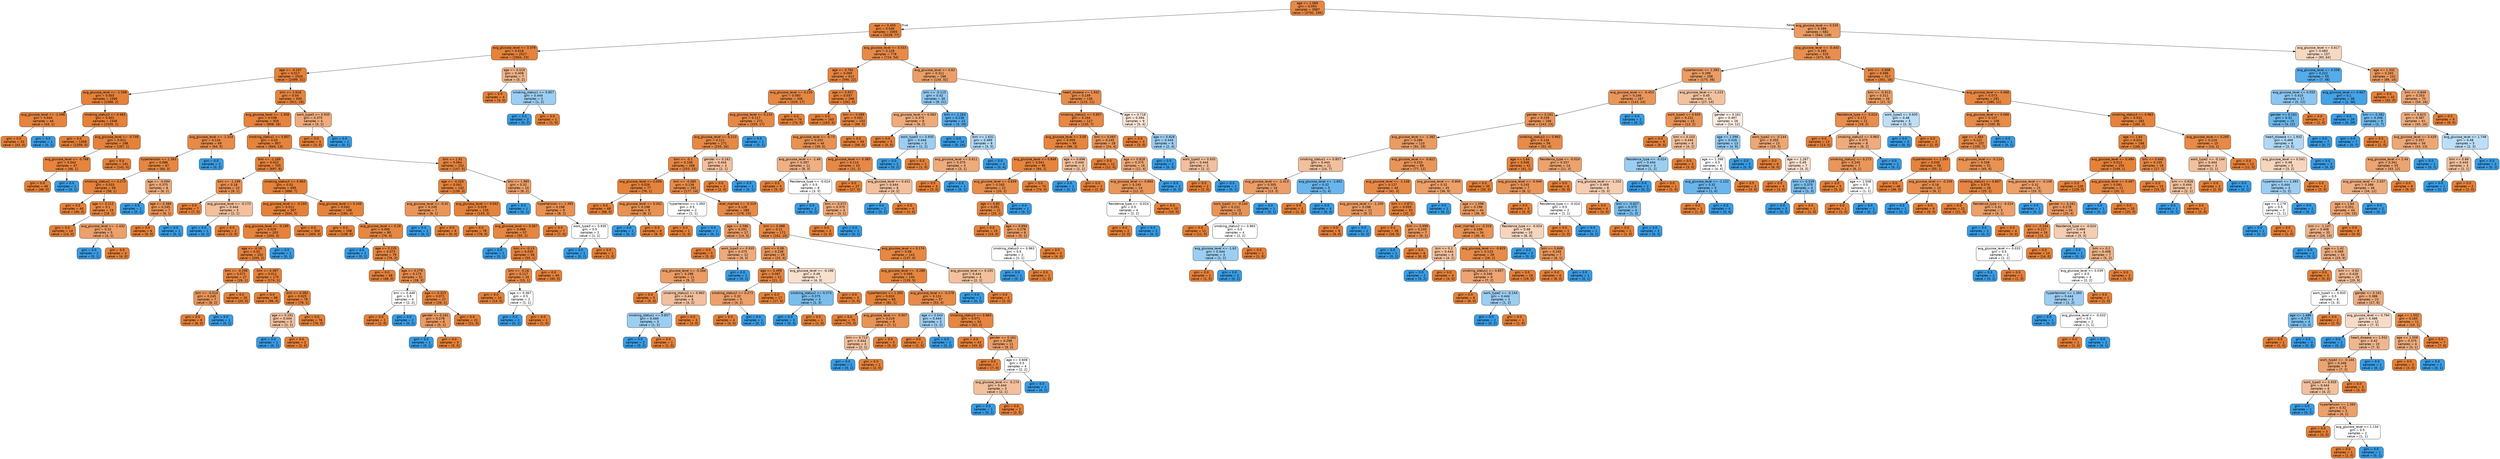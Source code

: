 digraph Tree {
node [shape=box, style="filled, rounded", color="black", fontname="helvetica"] ;
edge [fontname="helvetica"] ;
0 [label="age <= 1.069\ngini = 0.093\nsamples = 3987\nvalue = [3792, 195]", fillcolor="#e68743"] ;
1 [label="age <= 0.455\ngini = 0.046\nsamples = 3305\nvalue = [3228, 77]", fillcolor="#e6843e"] ;
0 -> 1 [labeldistance=2.5, labelangle=45, headlabel="True"] ;
2 [label="avg_glucose_level <= 3.379\ngini = 0.018\nsamples = 2527\nvalue = [2504, 23]", fillcolor="#e5823b"] ;
1 -> 2 ;
3 [label="age <= -0.247\ngini = 0.017\nsamples = 2520\nvalue = [2499, 21]", fillcolor="#e5823b"] ;
2 -> 3 ;
4 [label="avg_glucose_level <= -1.598\ngini = 0.003\nsamples = 1590\nvalue = [1588, 2]", fillcolor="#e58139"] ;
3 -> 4 ;
5 [label="avg_glucose_level <= -1.598\ngini = 0.044\nsamples = 44\nvalue = [43, 1]", fillcolor="#e6843e"] ;
4 -> 5 ;
6 [label="gini = 0.0\nsamples = 43\nvalue = [43, 0]", fillcolor="#e58139"] ;
5 -> 6 ;
7 [label="gini = 0.0\nsamples = 1\nvalue = [0, 1]", fillcolor="#399de5"] ;
5 -> 7 ;
8 [label="smoking_status3 <= 0.963\ngini = 0.001\nsamples = 1546\nvalue = [1545, 1]", fillcolor="#e58139"] ;
4 -> 8 ;
9 [label="gini = 0.0\nsamples = 1358\nvalue = [1358, 0]", fillcolor="#e58139"] ;
8 -> 9 ;
10 [label="avg_glucose_level <= -0.749\ngini = 0.011\nsamples = 188\nvalue = [187, 1]", fillcolor="#e5823a"] ;
8 -> 10 ;
11 [label="avg_glucose_level <= -0.768\ngini = 0.042\nsamples = 47\nvalue = [46, 1]", fillcolor="#e6843d"] ;
10 -> 11 ;
12 [label="gini = 0.0\nsamples = 46\nvalue = [46, 0]", fillcolor="#e58139"] ;
11 -> 12 ;
13 [label="gini = 0.0\nsamples = 1\nvalue = [0, 1]", fillcolor="#399de5"] ;
11 -> 13 ;
14 [label="gini = 0.0\nsamples = 141\nvalue = [141, 0]", fillcolor="#e58139"] ;
10 -> 14 ;
15 [label="bmi <= 2.618\ngini = 0.04\nsamples = 930\nvalue = [911, 19]", fillcolor="#e6843d"] ;
3 -> 15 ;
16 [label="avg_glucose_level <= -1.308\ngini = 0.038\nsamples = 926\nvalue = [908, 18]", fillcolor="#e6833d"] ;
15 -> 16 ;
17 [label="avg_glucose_level <= -1.314\ngini = 0.134\nsamples = 69\nvalue = [64, 5]", fillcolor="#e78b48"] ;
16 -> 17 ;
18 [label="hypertension <= 1.393\ngini = 0.086\nsamples = 67\nvalue = [64, 3]", fillcolor="#e68742"] ;
17 -> 18 ;
19 [label="smoking_status2 <= 0.273\ngini = 0.033\nsamples = 59\nvalue = [58, 1]", fillcolor="#e5833c"] ;
18 -> 19 ;
20 [label="gini = 0.0\nsamples = 40\nvalue = [40, 0]", fillcolor="#e58139"] ;
19 -> 20 ;
21 [label="age <= 0.213\ngini = 0.1\nsamples = 19\nvalue = [18, 1]", fillcolor="#e68844"] ;
19 -> 21 ;
22 [label="gini = 0.0\nsamples = 14\nvalue = [14, 0]", fillcolor="#e58139"] ;
21 -> 22 ;
23 [label="avg_glucose_level <= -1.432\ngini = 0.32\nsamples = 5\nvalue = [4, 1]", fillcolor="#eca06a"] ;
21 -> 23 ;
24 [label="gini = 0.0\nsamples = 1\nvalue = [0, 1]", fillcolor="#399de5"] ;
23 -> 24 ;
25 [label="gini = 0.0\nsamples = 4\nvalue = [4, 0]", fillcolor="#e58139"] ;
23 -> 25 ;
26 [label="age <= -0.094\ngini = 0.375\nsamples = 8\nvalue = [6, 2]", fillcolor="#eeab7b"] ;
18 -> 26 ;
27 [label="gini = 0.0\nsamples = 1\nvalue = [0, 1]", fillcolor="#399de5"] ;
26 -> 27 ;
28 [label="age <= 0.389\ngini = 0.245\nsamples = 7\nvalue = [6, 1]", fillcolor="#e9965a"] ;
26 -> 28 ;
29 [label="gini = 0.0\nsamples = 6\nvalue = [6, 0]", fillcolor="#e58139"] ;
28 -> 29 ;
30 [label="gini = 0.0\nsamples = 1\nvalue = [0, 1]", fillcolor="#399de5"] ;
28 -> 30 ;
31 [label="gini = 0.0\nsamples = 2\nvalue = [0, 2]", fillcolor="#399de5"] ;
17 -> 31 ;
32 [label="smoking_status1 <= 0.857\ngini = 0.03\nsamples = 857\nvalue = [844, 13]", fillcolor="#e5833c"] ;
16 -> 32 ;
33 [label="bmi <= -1.169\ngini = 0.022\nsamples = 705\nvalue = [697, 8]", fillcolor="#e5823b"] ;
32 -> 33 ;
34 [label="bmi <= -1.199\ngini = 0.18\nsamples = 10\nvalue = [9, 1]", fillcolor="#e88f4f"] ;
33 -> 34 ;
35 [label="gini = 0.0\nsamples = 7\nvalue = [7, 0]", fillcolor="#e58139"] ;
34 -> 35 ;
36 [label="avg_glucose_level <= -0.172\ngini = 0.444\nsamples = 3\nvalue = [2, 1]", fillcolor="#f2c09c"] ;
34 -> 36 ;
37 [label="gini = 0.0\nsamples = 1\nvalue = [0, 1]", fillcolor="#399de5"] ;
36 -> 37 ;
38 [label="gini = 0.0\nsamples = 2\nvalue = [2, 0]", fillcolor="#e58139"] ;
36 -> 38 ;
39 [label="smoking_status3 <= 0.963\ngini = 0.02\nsamples = 695\nvalue = [688, 7]", fillcolor="#e5823b"] ;
33 -> 39 ;
40 [label="avg_glucose_level <= -0.193\ngini = 0.012\nsamples = 507\nvalue = [504, 3]", fillcolor="#e5823a"] ;
39 -> 40 ;
41 [label="avg_glucose_level <= -0.195\ngini = 0.029\nsamples = 203\nvalue = [200, 3]", fillcolor="#e5833c"] ;
40 -> 41 ;
42 [label="age <= -0.16\ngini = 0.02\nsamples = 202\nvalue = [200, 2]", fillcolor="#e5823b"] ;
41 -> 42 ;
43 [label="bmi <= -0.296\ngini = 0.071\nsamples = 27\nvalue = [26, 1]", fillcolor="#e68641"] ;
42 -> 43 ;
44 [label="bmi <= -0.514\ngini = 0.245\nsamples = 7\nvalue = [6, 1]", fillcolor="#e9965a"] ;
43 -> 44 ;
45 [label="gini = 0.0\nsamples = 6\nvalue = [6, 0]", fillcolor="#e58139"] ;
44 -> 45 ;
46 [label="gini = 0.0\nsamples = 1\nvalue = [0, 1]", fillcolor="#399de5"] ;
44 -> 46 ;
47 [label="gini = 0.0\nsamples = 20\nvalue = [20, 0]", fillcolor="#e58139"] ;
43 -> 47 ;
48 [label="bmi <= 0.367\ngini = 0.011\nsamples = 175\nvalue = [174, 1]", fillcolor="#e5823a"] ;
42 -> 48 ;
49 [label="gini = 0.0\nsamples = 96\nvalue = [96, 0]", fillcolor="#e58139"] ;
48 -> 49 ;
50 [label="bmi <= 0.382\ngini = 0.025\nsamples = 79\nvalue = [78, 1]", fillcolor="#e5833c"] ;
48 -> 50 ;
51 [label="age <= 0.191\ngini = 0.444\nsamples = 3\nvalue = [2, 1]", fillcolor="#f2c09c"] ;
50 -> 51 ;
52 [label="gini = 0.0\nsamples = 1\nvalue = [0, 1]", fillcolor="#399de5"] ;
51 -> 52 ;
53 [label="gini = 0.0\nsamples = 2\nvalue = [2, 0]", fillcolor="#e58139"] ;
51 -> 53 ;
54 [label="gini = 0.0\nsamples = 76\nvalue = [76, 0]", fillcolor="#e58139"] ;
50 -> 54 ;
55 [label="gini = 0.0\nsamples = 1\nvalue = [0, 1]", fillcolor="#399de5"] ;
41 -> 55 ;
56 [label="gini = 0.0\nsamples = 304\nvalue = [304, 0]", fillcolor="#e58139"] ;
40 -> 56 ;
57 [label="avg_glucose_level <= 0.246\ngini = 0.042\nsamples = 188\nvalue = [184, 4]", fillcolor="#e6843d"] ;
39 -> 57 ;
58 [label="gini = 0.0\nsamples = 108\nvalue = [108, 0]", fillcolor="#e58139"] ;
57 -> 58 ;
59 [label="avg_glucose_level <= 0.26\ngini = 0.095\nsamples = 80\nvalue = [76, 4]", fillcolor="#e68843"] ;
57 -> 59 ;
60 [label="gini = 0.0\nsamples = 1\nvalue = [0, 1]", fillcolor="#399de5"] ;
59 -> 60 ;
61 [label="age <= 0.235\ngini = 0.073\nsamples = 79\nvalue = [76, 3]", fillcolor="#e68641"] ;
59 -> 61 ;
62 [label="gini = 0.0\nsamples = 48\nvalue = [48, 0]", fillcolor="#e58139"] ;
61 -> 62 ;
63 [label="age <= 0.279\ngini = 0.175\nsamples = 31\nvalue = [28, 3]", fillcolor="#e88e4e"] ;
61 -> 63 ;
64 [label="bmi <= 0.449\ngini = 0.5\nsamples = 4\nvalue = [2, 2]", fillcolor="#ffffff"] ;
63 -> 64 ;
65 [label="gini = 0.0\nsamples = 2\nvalue = [2, 0]", fillcolor="#e58139"] ;
64 -> 65 ;
66 [label="gini = 0.0\nsamples = 2\nvalue = [0, 2]", fillcolor="#399de5"] ;
64 -> 66 ;
67 [label="age <= 0.323\ngini = 0.071\nsamples = 27\nvalue = [26, 1]", fillcolor="#e68641"] ;
63 -> 67 ;
68 [label="gender <= 0.161\ngini = 0.278\nsamples = 6\nvalue = [5, 1]", fillcolor="#ea9a61"] ;
67 -> 68 ;
69 [label="gini = 0.0\nsamples = 1\nvalue = [0, 1]", fillcolor="#399de5"] ;
68 -> 69 ;
70 [label="gini = 0.0\nsamples = 5\nvalue = [5, 0]", fillcolor="#e58139"] ;
68 -> 70 ;
71 [label="gini = 0.0\nsamples = 21\nvalue = [21, 0]", fillcolor="#e58139"] ;
67 -> 71 ;
72 [label="bmi <= 1.91\ngini = 0.064\nsamples = 152\nvalue = [147, 5]", fillcolor="#e68540"] ;
32 -> 72 ;
73 [label="age <= -0.203\ngini = 0.041\nsamples = 142\nvalue = [139, 3]", fillcolor="#e6843d"] ;
72 -> 73 ;
74 [label="avg_glucose_level <= -0.41\ngini = 0.245\nsamples = 7\nvalue = [6, 1]", fillcolor="#e9965a"] ;
73 -> 74 ;
75 [label="gini = 0.0\nsamples = 1\nvalue = [0, 1]", fillcolor="#399de5"] ;
74 -> 75 ;
76 [label="gini = 0.0\nsamples = 6\nvalue = [6, 0]", fillcolor="#e58139"] ;
74 -> 76 ;
77 [label="avg_glucose_level <= 0.042\ngini = 0.029\nsamples = 135\nvalue = [133, 2]", fillcolor="#e5833c"] ;
73 -> 77 ;
78 [label="gini = 0.0\nsamples = 78\nvalue = [78, 0]", fillcolor="#e58139"] ;
77 -> 78 ;
79 [label="avg_glucose_level <= 0.067\ngini = 0.068\nsamples = 57\nvalue = [55, 2]", fillcolor="#e68640"] ;
77 -> 79 ;
80 [label="gini = 0.0\nsamples = 1\nvalue = [0, 1]", fillcolor="#399de5"] ;
79 -> 80 ;
81 [label="bmi <= -0.13\ngini = 0.035\nsamples = 56\nvalue = [55, 1]", fillcolor="#e5833d"] ;
79 -> 81 ;
82 [label="bmi <= -0.16\ngini = 0.117\nsamples = 16\nvalue = [15, 1]", fillcolor="#e78946"] ;
81 -> 82 ;
83 [label="gini = 0.0\nsamples = 14\nvalue = [14, 0]", fillcolor="#e58139"] ;
82 -> 83 ;
84 [label="age <= 0.367\ngini = 0.5\nsamples = 2\nvalue = [1, 1]", fillcolor="#ffffff"] ;
82 -> 84 ;
85 [label="gini = 0.0\nsamples = 1\nvalue = [0, 1]", fillcolor="#399de5"] ;
84 -> 85 ;
86 [label="gini = 0.0\nsamples = 1\nvalue = [1, 0]", fillcolor="#e58139"] ;
84 -> 86 ;
87 [label="gini = 0.0\nsamples = 40\nvalue = [40, 0]", fillcolor="#e58139"] ;
81 -> 87 ;
88 [label="bmi <= 1.985\ngini = 0.32\nsamples = 10\nvalue = [8, 2]", fillcolor="#eca06a"] ;
72 -> 88 ;
89 [label="gini = 0.0\nsamples = 1\nvalue = [0, 1]", fillcolor="#399de5"] ;
88 -> 89 ;
90 [label="hypertension <= 1.393\ngini = 0.198\nsamples = 9\nvalue = [8, 1]", fillcolor="#e89152"] ;
88 -> 90 ;
91 [label="gini = 0.0\nsamples = 7\nvalue = [7, 0]", fillcolor="#e58139"] ;
90 -> 91 ;
92 [label="work_type3 <= 0.935\ngini = 0.5\nsamples = 2\nvalue = [1, 1]", fillcolor="#ffffff"] ;
90 -> 92 ;
93 [label="gini = 0.0\nsamples = 1\nvalue = [0, 1]", fillcolor="#399de5"] ;
92 -> 93 ;
94 [label="gini = 0.0\nsamples = 1\nvalue = [1, 0]", fillcolor="#e58139"] ;
92 -> 94 ;
95 [label="work_type3 <= 0.935\ngini = 0.375\nsamples = 4\nvalue = [3, 1]", fillcolor="#eeab7b"] ;
15 -> 95 ;
96 [label="gini = 0.0\nsamples = 3\nvalue = [3, 0]", fillcolor="#e58139"] ;
95 -> 96 ;
97 [label="gini = 0.0\nsamples = 1\nvalue = [0, 1]", fillcolor="#399de5"] ;
95 -> 97 ;
98 [label="age <= 0.016\ngini = 0.408\nsamples = 7\nvalue = [5, 2]", fillcolor="#efb388"] ;
2 -> 98 ;
99 [label="gini = 0.0\nsamples = 4\nvalue = [4, 0]", fillcolor="#e58139"] ;
98 -> 99 ;
100 [label="smoking_status1 <= 0.857\ngini = 0.444\nsamples = 3\nvalue = [1, 2]", fillcolor="#9ccef2"] ;
98 -> 100 ;
101 [label="gini = 0.0\nsamples = 2\nvalue = [0, 2]", fillcolor="#399de5"] ;
100 -> 101 ;
102 [label="gini = 0.0\nsamples = 1\nvalue = [1, 0]", fillcolor="#e58139"] ;
100 -> 102 ;
103 [label="avg_glucose_level <= 0.533\ngini = 0.129\nsamples = 778\nvalue = [724, 54]", fillcolor="#e78a48"] ;
1 -> 103 ;
104 [label="age <= 0.762\ngini = 0.069\nsamples = 612\nvalue = [590, 22]", fillcolor="#e68640"] ;
103 -> 104 ;
105 [label="avg_glucose_level <= 0.235\ngini = 0.093\nsamples = 346\nvalue = [329, 17]", fillcolor="#e68843"] ;
104 -> 105 ;
106 [label="avg_glucose_level <= 0.233\ngini = 0.117\nsamples = 272\nvalue = [255, 17]", fillcolor="#e78946"] ;
105 -> 106 ;
107 [label="avg_glucose_level <= 0.213\ngini = 0.111\nsamples = 271\nvalue = [255, 16]", fillcolor="#e78945"] ;
106 -> 107 ;
108 [label="bmi <= -0.1\ngini = 0.106\nsamples = 268\nvalue = [253, 15]", fillcolor="#e78845"] ;
107 -> 108 ;
109 [label="avg_glucose_level <= 0.006\ngini = 0.026\nsamples = 77\nvalue = [76, 1]", fillcolor="#e5833c"] ;
108 -> 109 ;
110 [label="gini = 0.0\nsamples = 68\nvalue = [68, 0]", fillcolor="#e58139"] ;
109 -> 110 ;
111 [label="avg_glucose_level <= 0.042\ngini = 0.198\nsamples = 9\nvalue = [8, 1]", fillcolor="#e89152"] ;
109 -> 111 ;
112 [label="gini = 0.0\nsamples = 1\nvalue = [0, 1]", fillcolor="#399de5"] ;
111 -> 112 ;
113 [label="gini = 0.0\nsamples = 8\nvalue = [8, 0]", fillcolor="#e58139"] ;
111 -> 113 ;
114 [label="bmi <= -0.085\ngini = 0.136\nsamples = 191\nvalue = [177, 14]", fillcolor="#e78b49"] ;
108 -> 114 ;
115 [label="hypertension <= 1.393\ngini = 0.5\nsamples = 2\nvalue = [1, 1]", fillcolor="#ffffff"] ;
114 -> 115 ;
116 [label="gini = 0.0\nsamples = 1\nvalue = [1, 0]", fillcolor="#e58139"] ;
115 -> 116 ;
117 [label="gini = 0.0\nsamples = 1\nvalue = [0, 1]", fillcolor="#399de5"] ;
115 -> 117 ;
118 [label="ever_married <= -0.319\ngini = 0.128\nsamples = 189\nvalue = [176, 13]", fillcolor="#e78a48"] ;
114 -> 118 ;
119 [label="age <= 0.586\ngini = 0.291\nsamples = 17\nvalue = [14, 3]", fillcolor="#eb9c63"] ;
118 -> 119 ;
120 [label="gini = 0.0\nsamples = 5\nvalue = [5, 0]", fillcolor="#e58139"] ;
119 -> 120 ;
121 [label="work_type3 <= 0.935\ngini = 0.375\nsamples = 12\nvalue = [9, 3]", fillcolor="#eeab7b"] ;
119 -> 121 ;
122 [label="avg_glucose_level <= -0.264\ngini = 0.298\nsamples = 11\nvalue = [9, 2]", fillcolor="#eb9d65"] ;
121 -> 122 ;
123 [label="gini = 0.0\nsamples = 5\nvalue = [5, 0]", fillcolor="#e58139"] ;
122 -> 123 ;
124 [label="smoking_status3 <= 0.963\ngini = 0.444\nsamples = 6\nvalue = [4, 2]", fillcolor="#f2c09c"] ;
122 -> 124 ;
125 [label="smoking_status1 <= 0.857\ngini = 0.444\nsamples = 3\nvalue = [1, 2]", fillcolor="#9ccef2"] ;
124 -> 125 ;
126 [label="gini = 0.0\nsamples = 2\nvalue = [0, 2]", fillcolor="#399de5"] ;
125 -> 126 ;
127 [label="gini = 0.0\nsamples = 1\nvalue = [1, 0]", fillcolor="#e58139"] ;
125 -> 127 ;
128 [label="gini = 0.0\nsamples = 3\nvalue = [3, 0]", fillcolor="#e58139"] ;
124 -> 128 ;
129 [label="gini = 0.0\nsamples = 1\nvalue = [0, 1]", fillcolor="#399de5"] ;
121 -> 129 ;
130 [label="bmi <= 0.088\ngini = 0.11\nsamples = 172\nvalue = [162, 10]", fillcolor="#e78945"] ;
118 -> 130 ;
131 [label="bmi <= 0.08\ngini = 0.238\nsamples = 29\nvalue = [25, 4]", fillcolor="#e99559"] ;
130 -> 131 ;
132 [label="age <= 0.499\ngini = 0.087\nsamples = 22\nvalue = [21, 1]", fillcolor="#e68742"] ;
131 -> 132 ;
133 [label="smoking_status2 <= 0.273\ngini = 0.32\nsamples = 5\nvalue = [4, 1]", fillcolor="#eca06a"] ;
132 -> 133 ;
134 [label="gini = 0.0\nsamples = 4\nvalue = [4, 0]", fillcolor="#e58139"] ;
133 -> 134 ;
135 [label="gini = 0.0\nsamples = 1\nvalue = [0, 1]", fillcolor="#399de5"] ;
133 -> 135 ;
136 [label="gini = 0.0\nsamples = 17\nvalue = [17, 0]", fillcolor="#e58139"] ;
132 -> 136 ;
137 [label="avg_glucose_level <= -0.196\ngini = 0.49\nsamples = 7\nvalue = [4, 3]", fillcolor="#f8e0ce"] ;
131 -> 137 ;
138 [label="smoking_status2 <= 0.273\ngini = 0.375\nsamples = 4\nvalue = [1, 3]", fillcolor="#7bbeee"] ;
137 -> 138 ;
139 [label="gini = 0.0\nsamples = 3\nvalue = [0, 3]", fillcolor="#399de5"] ;
138 -> 139 ;
140 [label="gini = 0.0\nsamples = 1\nvalue = [1, 0]", fillcolor="#e58139"] ;
138 -> 140 ;
141 [label="gini = 0.0\nsamples = 3\nvalue = [3, 0]", fillcolor="#e58139"] ;
137 -> 141 ;
142 [label="avg_glucose_level <= 0.174\ngini = 0.08\nsamples = 143\nvalue = [137, 6]", fillcolor="#e68742"] ;
130 -> 142 ;
143 [label="avg_glucose_level <= -0.289\ngini = 0.069\nsamples = 140\nvalue = [135, 5]", fillcolor="#e68640"] ;
142 -> 143 ;
144 [label="hypertension <= 1.393\ngini = 0.024\nsamples = 83\nvalue = [82, 1]", fillcolor="#e5833b"] ;
143 -> 144 ;
145 [label="gini = 0.0\nsamples = 75\nvalue = [75, 0]", fillcolor="#e58139"] ;
144 -> 145 ;
146 [label="avg_glucose_level <= -0.907\ngini = 0.219\nsamples = 8\nvalue = [7, 1]", fillcolor="#e99355"] ;
144 -> 146 ;
147 [label="bmi <= 0.713\ngini = 0.444\nsamples = 3\nvalue = [2, 1]", fillcolor="#f2c09c"] ;
146 -> 147 ;
148 [label="gini = 0.0\nsamples = 1\nvalue = [0, 1]", fillcolor="#399de5"] ;
147 -> 148 ;
149 [label="gini = 0.0\nsamples = 2\nvalue = [2, 0]", fillcolor="#e58139"] ;
147 -> 149 ;
150 [label="gini = 0.0\nsamples = 5\nvalue = [5, 0]", fillcolor="#e58139"] ;
146 -> 150 ;
151 [label="avg_glucose_level <= -0.278\ngini = 0.131\nsamples = 57\nvalue = [53, 4]", fillcolor="#e78b48"] ;
143 -> 151 ;
152 [label="age <= 0.543\ngini = 0.444\nsamples = 3\nvalue = [1, 2]", fillcolor="#9ccef2"] ;
151 -> 152 ;
153 [label="gini = 0.0\nsamples = 1\nvalue = [1, 0]", fillcolor="#e58139"] ;
152 -> 153 ;
154 [label="gini = 0.0\nsamples = 2\nvalue = [0, 2]", fillcolor="#399de5"] ;
152 -> 154 ;
155 [label="smoking_status3 <= 0.963\ngini = 0.071\nsamples = 54\nvalue = [52, 2]", fillcolor="#e68641"] ;
151 -> 155 ;
156 [label="gini = 0.0\nsamples = 43\nvalue = [43, 0]", fillcolor="#e58139"] ;
155 -> 156 ;
157 [label="gender <= 0.161\ngini = 0.298\nsamples = 11\nvalue = [9, 2]", fillcolor="#eb9d65"] ;
155 -> 157 ;
158 [label="gini = 0.0\nsamples = 7\nvalue = [7, 0]", fillcolor="#e58139"] ;
157 -> 158 ;
159 [label="age <= 0.608\ngini = 0.5\nsamples = 4\nvalue = [2, 2]", fillcolor="#ffffff"] ;
157 -> 159 ;
160 [label="avg_glucose_level <= -0.174\ngini = 0.444\nsamples = 3\nvalue = [2, 1]", fillcolor="#f2c09c"] ;
159 -> 160 ;
161 [label="gini = 0.0\nsamples = 1\nvalue = [0, 1]", fillcolor="#399de5"] ;
160 -> 161 ;
162 [label="gini = 0.0\nsamples = 2\nvalue = [2, 0]", fillcolor="#e58139"] ;
160 -> 162 ;
163 [label="gini = 0.0\nsamples = 1\nvalue = [0, 1]", fillcolor="#399de5"] ;
159 -> 163 ;
164 [label="avg_glucose_level <= 0.191\ngini = 0.444\nsamples = 3\nvalue = [2, 1]", fillcolor="#f2c09c"] ;
142 -> 164 ;
165 [label="gini = 0.0\nsamples = 1\nvalue = [0, 1]", fillcolor="#399de5"] ;
164 -> 165 ;
166 [label="gini = 0.0\nsamples = 2\nvalue = [2, 0]", fillcolor="#e58139"] ;
164 -> 166 ;
167 [label="gender <= 0.161\ngini = 0.444\nsamples = 3\nvalue = [2, 1]", fillcolor="#f2c09c"] ;
107 -> 167 ;
168 [label="gini = 0.0\nsamples = 2\nvalue = [2, 0]", fillcolor="#e58139"] ;
167 -> 168 ;
169 [label="gini = 0.0\nsamples = 1\nvalue = [0, 1]", fillcolor="#399de5"] ;
167 -> 169 ;
170 [label="gini = 0.0\nsamples = 1\nvalue = [0, 1]", fillcolor="#399de5"] ;
106 -> 170 ;
171 [label="gini = 0.0\nsamples = 74\nvalue = [74, 0]", fillcolor="#e58139"] ;
105 -> 171 ;
172 [label="age <= 0.937\ngini = 0.037\nsamples = 266\nvalue = [261, 5]", fillcolor="#e5833d"] ;
104 -> 172 ;
173 [label="gini = 0.0\nsamples = 163\nvalue = [163, 0]", fillcolor="#e58139"] ;
172 -> 173 ;
174 [label="bmi <= 0.088\ngini = 0.092\nsamples = 103\nvalue = [98, 5]", fillcolor="#e68743"] ;
172 -> 174 ;
175 [label="avg_glucose_level <= -0.73\ngini = 0.201\nsamples = 44\nvalue = [39, 5]", fillcolor="#e89152"] ;
174 -> 175 ;
176 [label="avg_glucose_level <= -1.46\ngini = 0.397\nsamples = 11\nvalue = [8, 3]", fillcolor="#efb083"] ;
175 -> 176 ;
177 [label="gini = 0.0\nsamples = 5\nvalue = [5, 0]", fillcolor="#e58139"] ;
176 -> 177 ;
178 [label="Residence_type <= -0.024\ngini = 0.5\nsamples = 6\nvalue = [3, 3]", fillcolor="#ffffff"] ;
176 -> 178 ;
179 [label="gini = 0.0\nsamples = 2\nvalue = [0, 2]", fillcolor="#399de5"] ;
178 -> 179 ;
180 [label="bmi <= 0.072\ngini = 0.375\nsamples = 4\nvalue = [3, 1]", fillcolor="#eeab7b"] ;
178 -> 180 ;
181 [label="gini = 0.0\nsamples = 3\nvalue = [3, 0]", fillcolor="#e58139"] ;
180 -> 181 ;
182 [label="gini = 0.0\nsamples = 1\nvalue = [0, 1]", fillcolor="#399de5"] ;
180 -> 182 ;
183 [label="avg_glucose_level <= 0.385\ngini = 0.114\nsamples = 33\nvalue = [31, 2]", fillcolor="#e78946"] ;
175 -> 183 ;
184 [label="gini = 0.0\nsamples = 27\nvalue = [27, 0]", fillcolor="#e58139"] ;
183 -> 184 ;
185 [label="avg_glucose_level <= 0.421\ngini = 0.444\nsamples = 6\nvalue = [4, 2]", fillcolor="#f2c09c"] ;
183 -> 185 ;
186 [label="gini = 0.0\nsamples = 2\nvalue = [0, 2]", fillcolor="#399de5"] ;
185 -> 186 ;
187 [label="gini = 0.0\nsamples = 4\nvalue = [4, 0]", fillcolor="#e58139"] ;
185 -> 187 ;
188 [label="gini = 0.0\nsamples = 59\nvalue = [59, 0]", fillcolor="#e58139"] ;
174 -> 188 ;
189 [label="avg_glucose_level <= 0.62\ngini = 0.311\nsamples = 166\nvalue = [134, 32]", fillcolor="#eb9f68"] ;
103 -> 189 ;
190 [label="bmi <= -0.115\ngini = 0.42\nsamples = 30\nvalue = [9, 21]", fillcolor="#8ec7f0"] ;
189 -> 190 ;
191 [label="avg_glucose_level <= 0.583\ngini = 0.375\nsamples = 8\nvalue = [6, 2]", fillcolor="#eeab7b"] ;
190 -> 191 ;
192 [label="gini = 0.0\nsamples = 5\nvalue = [5, 0]", fillcolor="#e58139"] ;
191 -> 192 ;
193 [label="work_type3 <= 0.935\ngini = 0.444\nsamples = 3\nvalue = [1, 2]", fillcolor="#9ccef2"] ;
191 -> 193 ;
194 [label="gini = 0.0\nsamples = 2\nvalue = [0, 2]", fillcolor="#399de5"] ;
193 -> 194 ;
195 [label="gini = 0.0\nsamples = 1\nvalue = [1, 0]", fillcolor="#e58139"] ;
193 -> 195 ;
196 [label="bmi <= 1.263\ngini = 0.236\nsamples = 22\nvalue = [3, 19]", fillcolor="#58ace9"] ;
190 -> 196 ;
197 [label="gini = 0.0\nsamples = 14\nvalue = [0, 14]", fillcolor="#399de5"] ;
196 -> 197 ;
198 [label="bmi <= 1.631\ngini = 0.469\nsamples = 8\nvalue = [3, 5]", fillcolor="#b0d8f5"] ;
196 -> 198 ;
199 [label="avg_glucose_level <= 0.611\ngini = 0.375\nsamples = 4\nvalue = [3, 1]", fillcolor="#eeab7b"] ;
198 -> 199 ;
200 [label="gini = 0.0\nsamples = 3\nvalue = [3, 0]", fillcolor="#e58139"] ;
199 -> 200 ;
201 [label="gini = 0.0\nsamples = 1\nvalue = [0, 1]", fillcolor="#399de5"] ;
199 -> 201 ;
202 [label="gini = 0.0\nsamples = 4\nvalue = [0, 4]", fillcolor="#399de5"] ;
198 -> 202 ;
203 [label="heart_disease <= 1.932\ngini = 0.149\nsamples = 136\nvalue = [125, 11]", fillcolor="#e78c4a"] ;
189 -> 203 ;
204 [label="smoking_status1 <= 0.857\ngini = 0.104\nsamples = 127\nvalue = [120, 7]", fillcolor="#e78845"] ;
203 -> 204 ;
205 [label="avg_glucose_level <= 3.05\ngini = 0.059\nsamples = 99\nvalue = [96, 3]", fillcolor="#e6853f"] ;
204 -> 205 ;
206 [label="avg_glucose_level <= 0.849\ngini = 0.041\nsamples = 96\nvalue = [94, 2]", fillcolor="#e6843d"] ;
205 -> 206 ;
207 [label="avg_glucose_level <= 0.839\ngini = 0.165\nsamples = 22\nvalue = [20, 2]", fillcolor="#e88e4d"] ;
206 -> 207 ;
208 [label="age <= 0.85\ngini = 0.091\nsamples = 21\nvalue = [20, 1]", fillcolor="#e68743"] ;
207 -> 208 ;
209 [label="gini = 0.0\nsamples = 15\nvalue = [15, 0]", fillcolor="#e58139"] ;
208 -> 209 ;
210 [label="age <= 0.894\ngini = 0.278\nsamples = 6\nvalue = [5, 1]", fillcolor="#ea9a61"] ;
208 -> 210 ;
211 [label="smoking_status3 <= 0.963\ngini = 0.5\nsamples = 2\nvalue = [1, 1]", fillcolor="#ffffff"] ;
210 -> 211 ;
212 [label="gini = 0.0\nsamples = 1\nvalue = [0, 1]", fillcolor="#399de5"] ;
211 -> 212 ;
213 [label="gini = 0.0\nsamples = 1\nvalue = [1, 0]", fillcolor="#e58139"] ;
211 -> 213 ;
214 [label="gini = 0.0\nsamples = 4\nvalue = [4, 0]", fillcolor="#e58139"] ;
210 -> 214 ;
215 [label="gini = 0.0\nsamples = 1\nvalue = [0, 1]", fillcolor="#399de5"] ;
207 -> 215 ;
216 [label="gini = 0.0\nsamples = 74\nvalue = [74, 0]", fillcolor="#e58139"] ;
206 -> 216 ;
217 [label="age <= 0.696\ngini = 0.444\nsamples = 3\nvalue = [2, 1]", fillcolor="#f2c09c"] ;
205 -> 217 ;
218 [label="gini = 0.0\nsamples = 1\nvalue = [0, 1]", fillcolor="#399de5"] ;
217 -> 218 ;
219 [label="gini = 0.0\nsamples = 2\nvalue = [2, 0]", fillcolor="#e58139"] ;
217 -> 219 ;
220 [label="bmi <= 0.065\ngini = 0.245\nsamples = 28\nvalue = [24, 4]", fillcolor="#e9965a"] ;
204 -> 220 ;
221 [label="gini = 0.0\nsamples = 12\nvalue = [12, 0]", fillcolor="#e58139"] ;
220 -> 221 ;
222 [label="age <= 0.828\ngini = 0.375\nsamples = 16\nvalue = [12, 4]", fillcolor="#eeab7b"] ;
220 -> 222 ;
223 [label="avg_glucose_level <= 0.869\ngini = 0.245\nsamples = 14\nvalue = [12, 2]", fillcolor="#e9965a"] ;
222 -> 223 ;
224 [label="Residence_type <= -0.024\ngini = 0.5\nsamples = 4\nvalue = [2, 2]", fillcolor="#ffffff"] ;
223 -> 224 ;
225 [label="gini = 0.0\nsamples = 2\nvalue = [2, 0]", fillcolor="#e58139"] ;
224 -> 225 ;
226 [label="gini = 0.0\nsamples = 2\nvalue = [0, 2]", fillcolor="#399de5"] ;
224 -> 226 ;
227 [label="gini = 0.0\nsamples = 10\nvalue = [10, 0]", fillcolor="#e58139"] ;
223 -> 227 ;
228 [label="gini = 0.0\nsamples = 2\nvalue = [0, 2]", fillcolor="#399de5"] ;
222 -> 228 ;
229 [label="age <= 0.718\ngini = 0.494\nsamples = 9\nvalue = [5, 4]", fillcolor="#fae6d7"] ;
203 -> 229 ;
230 [label="gini = 0.0\nsamples = 3\nvalue = [3, 0]", fillcolor="#e58139"] ;
229 -> 230 ;
231 [label="age <= 0.828\ngini = 0.444\nsamples = 6\nvalue = [2, 4]", fillcolor="#9ccef2"] ;
229 -> 231 ;
232 [label="gini = 0.0\nsamples = 3\nvalue = [0, 3]", fillcolor="#399de5"] ;
231 -> 232 ;
233 [label="work_type3 <= 0.935\ngini = 0.444\nsamples = 3\nvalue = [2, 1]", fillcolor="#f2c09c"] ;
231 -> 233 ;
234 [label="gini = 0.0\nsamples = 2\nvalue = [2, 0]", fillcolor="#e58139"] ;
233 -> 234 ;
235 [label="gini = 0.0\nsamples = 1\nvalue = [0, 1]", fillcolor="#399de5"] ;
233 -> 235 ;
236 [label="avg_glucose_level <= 0.535\ngini = 0.286\nsamples = 682\nvalue = [564, 118]", fillcolor="#ea9b62"] ;
0 -> 236 [labeldistance=2.5, labelangle=-45, headlabel="False"] ;
237 [label="avg_glucose_level <= -0.443\ngini = 0.185\nsamples = 525\nvalue = [471, 54]", fillcolor="#e88f50"] ;
236 -> 237 ;
238 [label="hypertension <= 1.393\ngini = 0.299\nsamples = 208\nvalue = [170, 38]", fillcolor="#eb9d65"] ;
237 -> 238 ;
239 [label="avg_glucose_level <= -0.453\ngini = 0.246\nsamples = 167\nvalue = [143, 24]", fillcolor="#e9965a"] ;
238 -> 239 ;
240 [label="gender <= 0.161\ngini = 0.239\nsamples = 166\nvalue = [143, 23]", fillcolor="#e99559"] ;
239 -> 240 ;
241 [label="avg_glucose_level <= -1.382\ngini = 0.286\nsamples = 110\nvalue = [91, 19]", fillcolor="#ea9b62"] ;
240 -> 241 ;
242 [label="smoking_status1 <= 0.857\ngini = 0.444\nsamples = 21\nvalue = [14, 7]", fillcolor="#f2c09c"] ;
241 -> 242 ;
243 [label="avg_glucose_level <= -1.413\ngini = 0.305\nsamples = 16\nvalue = [13, 3]", fillcolor="#eb9e67"] ;
242 -> 243 ;
244 [label="work_type2 <= -0.144\ngini = 0.231\nsamples = 15\nvalue = [13, 2]", fillcolor="#e99457"] ;
243 -> 244 ;
245 [label="gini = 0.0\nsamples = 11\nvalue = [11, 0]", fillcolor="#e58139"] ;
244 -> 245 ;
246 [label="smoking_status3 <= 0.963\ngini = 0.5\nsamples = 4\nvalue = [2, 2]", fillcolor="#ffffff"] ;
244 -> 246 ;
247 [label="avg_glucose_level <= -1.62\ngini = 0.444\nsamples = 3\nvalue = [1, 2]", fillcolor="#9ccef2"] ;
246 -> 247 ;
248 [label="gini = 0.0\nsamples = 1\nvalue = [1, 0]", fillcolor="#e58139"] ;
247 -> 248 ;
249 [label="gini = 0.0\nsamples = 2\nvalue = [0, 2]", fillcolor="#399de5"] ;
247 -> 249 ;
250 [label="gini = 0.0\nsamples = 1\nvalue = [1, 0]", fillcolor="#e58139"] ;
246 -> 250 ;
251 [label="gini = 0.0\nsamples = 1\nvalue = [0, 1]", fillcolor="#399de5"] ;
243 -> 251 ;
252 [label="avg_glucose_level <= -1.602\ngini = 0.32\nsamples = 5\nvalue = [1, 4]", fillcolor="#6ab6ec"] ;
242 -> 252 ;
253 [label="gini = 0.0\nsamples = 1\nvalue = [1, 0]", fillcolor="#e58139"] ;
252 -> 253 ;
254 [label="gini = 0.0\nsamples = 4\nvalue = [0, 4]", fillcolor="#399de5"] ;
252 -> 254 ;
255 [label="avg_glucose_level <= -0.822\ngini = 0.233\nsamples = 89\nvalue = [77, 12]", fillcolor="#e99558"] ;
241 -> 255 ;
256 [label="avg_glucose_level <= -1.148\ngini = 0.127\nsamples = 44\nvalue = [41, 3]", fillcolor="#e78a47"] ;
255 -> 256 ;
257 [label="avg_glucose_level <= -1.209\ngini = 0.298\nsamples = 11\nvalue = [9, 2]", fillcolor="#eb9d65"] ;
256 -> 257 ;
258 [label="gini = 0.0\nsamples = 9\nvalue = [9, 0]", fillcolor="#e58139"] ;
257 -> 258 ;
259 [label="gini = 0.0\nsamples = 2\nvalue = [0, 2]", fillcolor="#399de5"] ;
257 -> 259 ;
260 [label="bmi <= 0.871\ngini = 0.059\nsamples = 33\nvalue = [32, 1]", fillcolor="#e6853f"] ;
256 -> 260 ;
261 [label="gini = 0.0\nsamples = 26\nvalue = [26, 0]", fillcolor="#e58139"] ;
260 -> 261 ;
262 [label="bmi <= 0.999\ngini = 0.245\nsamples = 7\nvalue = [6, 1]", fillcolor="#e9965a"] ;
260 -> 262 ;
263 [label="gini = 0.0\nsamples = 1\nvalue = [0, 1]", fillcolor="#399de5"] ;
262 -> 263 ;
264 [label="gini = 0.0\nsamples = 6\nvalue = [6, 0]", fillcolor="#e58139"] ;
262 -> 264 ;
265 [label="avg_glucose_level <= -0.806\ngini = 0.32\nsamples = 45\nvalue = [36, 9]", fillcolor="#eca06a"] ;
255 -> 265 ;
266 [label="gini = 0.0\nsamples = 1\nvalue = [0, 1]", fillcolor="#399de5"] ;
265 -> 266 ;
267 [label="age <= 1.596\ngini = 0.298\nsamples = 44\nvalue = [36, 8]", fillcolor="#eb9d65"] ;
265 -> 267 ;
268 [label="ever_married <= -0.319\ngini = 0.208\nsamples = 34\nvalue = [30, 4]", fillcolor="#e89253"] ;
267 -> 268 ;
269 [label="bmi <= 0.2\ngini = 0.444\nsamples = 6\nvalue = [4, 2]", fillcolor="#f2c09c"] ;
268 -> 269 ;
270 [label="gini = 0.0\nsamples = 2\nvalue = [0, 2]", fillcolor="#399de5"] ;
269 -> 270 ;
271 [label="gini = 0.0\nsamples = 4\nvalue = [4, 0]", fillcolor="#e58139"] ;
269 -> 271 ;
272 [label="avg_glucose_level <= -0.625\ngini = 0.133\nsamples = 28\nvalue = [26, 2]", fillcolor="#e78b48"] ;
268 -> 272 ;
273 [label="smoking_status1 <= 0.857\ngini = 0.346\nsamples = 9\nvalue = [7, 2]", fillcolor="#eca572"] ;
272 -> 273 ;
274 [label="gini = 0.0\nsamples = 6\nvalue = [6, 0]", fillcolor="#e58139"] ;
273 -> 274 ;
275 [label="work_type2 <= -0.144\ngini = 0.444\nsamples = 3\nvalue = [1, 2]", fillcolor="#9ccef2"] ;
273 -> 275 ;
276 [label="gini = 0.0\nsamples = 2\nvalue = [0, 2]", fillcolor="#399de5"] ;
275 -> 276 ;
277 [label="gini = 0.0\nsamples = 1\nvalue = [1, 0]", fillcolor="#e58139"] ;
275 -> 277 ;
278 [label="gini = 0.0\nsamples = 19\nvalue = [19, 0]", fillcolor="#e58139"] ;
272 -> 278 ;
279 [label="Residence_type <= -0.024\ngini = 0.48\nsamples = 10\nvalue = [6, 4]", fillcolor="#f6d5bd"] ;
267 -> 279 ;
280 [label="gini = 0.0\nsamples = 3\nvalue = [0, 3]", fillcolor="#399de5"] ;
279 -> 280 ;
281 [label="bmi <= 0.848\ngini = 0.245\nsamples = 7\nvalue = [6, 1]", fillcolor="#e9965a"] ;
279 -> 281 ;
282 [label="gini = 0.0\nsamples = 6\nvalue = [6, 0]", fillcolor="#e58139"] ;
281 -> 282 ;
283 [label="gini = 0.0\nsamples = 1\nvalue = [0, 1]", fillcolor="#399de5"] ;
281 -> 283 ;
284 [label="smoking_status3 <= 0.963\ngini = 0.133\nsamples = 56\nvalue = [52, 4]", fillcolor="#e78b48"] ;
240 -> 284 ;
285 [label="age <= 1.64\ngini = 0.046\nsamples = 42\nvalue = [41, 1]", fillcolor="#e6843e"] ;
284 -> 285 ;
286 [label="gini = 0.0\nsamples = 35\nvalue = [35, 0]", fillcolor="#e58139"] ;
285 -> 286 ;
287 [label="avg_glucose_level <= -0.946\ngini = 0.245\nsamples = 7\nvalue = [6, 1]", fillcolor="#e9965a"] ;
285 -> 287 ;
288 [label="gini = 0.0\nsamples = 5\nvalue = [5, 0]", fillcolor="#e58139"] ;
287 -> 288 ;
289 [label="Residence_type <= -0.024\ngini = 0.5\nsamples = 2\nvalue = [1, 1]", fillcolor="#ffffff"] ;
287 -> 289 ;
290 [label="gini = 0.0\nsamples = 1\nvalue = [1, 0]", fillcolor="#e58139"] ;
289 -> 290 ;
291 [label="gini = 0.0\nsamples = 1\nvalue = [0, 1]", fillcolor="#399de5"] ;
289 -> 291 ;
292 [label="Residence_type <= -0.024\ngini = 0.337\nsamples = 14\nvalue = [11, 3]", fillcolor="#eca36f"] ;
284 -> 292 ;
293 [label="gini = 0.0\nsamples = 6\nvalue = [6, 0]", fillcolor="#e58139"] ;
292 -> 293 ;
294 [label="avg_glucose_level <= -1.202\ngini = 0.469\nsamples = 8\nvalue = [5, 3]", fillcolor="#f5cdb0"] ;
292 -> 294 ;
295 [label="gini = 0.0\nsamples = 4\nvalue = [4, 0]", fillcolor="#e58139"] ;
294 -> 295 ;
296 [label="bmi <= -0.627\ngini = 0.375\nsamples = 4\nvalue = [1, 3]", fillcolor="#7bbeee"] ;
294 -> 296 ;
297 [label="gini = 0.0\nsamples = 1\nvalue = [1, 0]", fillcolor="#e58139"] ;
296 -> 297 ;
298 [label="gini = 0.0\nsamples = 3\nvalue = [0, 3]", fillcolor="#399de5"] ;
296 -> 298 ;
299 [label="gini = 0.0\nsamples = 1\nvalue = [0, 1]", fillcolor="#399de5"] ;
239 -> 299 ;
300 [label="avg_glucose_level <= -1.223\ngini = 0.45\nsamples = 41\nvalue = [27, 14]", fillcolor="#f2c2a0"] ;
238 -> 300 ;
301 [label="work_type3 <= 0.935\ngini = 0.231\nsamples = 15\nvalue = [13, 2]", fillcolor="#e99457"] ;
300 -> 301 ;
302 [label="gini = 0.0\nsamples = 9\nvalue = [9, 0]", fillcolor="#e58139"] ;
301 -> 302 ;
303 [label="bmi <= 0.103\ngini = 0.444\nsamples = 6\nvalue = [4, 2]", fillcolor="#f2c09c"] ;
301 -> 303 ;
304 [label="Residence_type <= -0.024\ngini = 0.444\nsamples = 3\nvalue = [1, 2]", fillcolor="#9ccef2"] ;
303 -> 304 ;
305 [label="gini = 0.0\nsamples = 2\nvalue = [0, 2]", fillcolor="#399de5"] ;
304 -> 305 ;
306 [label="gini = 0.0\nsamples = 1\nvalue = [1, 0]", fillcolor="#e58139"] ;
304 -> 306 ;
307 [label="gini = 0.0\nsamples = 3\nvalue = [3, 0]", fillcolor="#e58139"] ;
303 -> 307 ;
308 [label="gender <= 0.161\ngini = 0.497\nsamples = 26\nvalue = [14, 12]", fillcolor="#fbede3"] ;
300 -> 308 ;
309 [label="age <= 1.596\ngini = 0.426\nsamples = 13\nvalue = [4, 9]", fillcolor="#91c9f1"] ;
308 -> 309 ;
310 [label="age <= 1.398\ngini = 0.5\nsamples = 8\nvalue = [4, 4]", fillcolor="#ffffff"] ;
309 -> 310 ;
311 [label="avg_glucose_level <= -1.122\ngini = 0.32\nsamples = 5\nvalue = [1, 4]", fillcolor="#6ab6ec"] ;
310 -> 311 ;
312 [label="gini = 0.0\nsamples = 1\nvalue = [1, 0]", fillcolor="#e58139"] ;
311 -> 312 ;
313 [label="gini = 0.0\nsamples = 4\nvalue = [0, 4]", fillcolor="#399de5"] ;
311 -> 313 ;
314 [label="gini = 0.0\nsamples = 3\nvalue = [3, 0]", fillcolor="#e58139"] ;
310 -> 314 ;
315 [label="gini = 0.0\nsamples = 5\nvalue = [0, 5]", fillcolor="#399de5"] ;
309 -> 315 ;
316 [label="work_type2 <= -0.144\ngini = 0.355\nsamples = 13\nvalue = [10, 3]", fillcolor="#eda774"] ;
308 -> 316 ;
317 [label="gini = 0.0\nsamples = 6\nvalue = [6, 0]", fillcolor="#e58139"] ;
316 -> 317 ;
318 [label="age <= 1.267\ngini = 0.49\nsamples = 7\nvalue = [4, 3]", fillcolor="#f8e0ce"] ;
316 -> 318 ;
319 [label="gini = 0.0\nsamples = 3\nvalue = [3, 0]", fillcolor="#e58139"] ;
318 -> 319 ;
320 [label="bmi <= 0.539\ngini = 0.375\nsamples = 4\nvalue = [1, 3]", fillcolor="#7bbeee"] ;
318 -> 320 ;
321 [label="gini = 0.0\nsamples = 3\nvalue = [0, 3]", fillcolor="#399de5"] ;
320 -> 321 ;
322 [label="gini = 0.0\nsamples = 1\nvalue = [1, 0]", fillcolor="#e58139"] ;
320 -> 322 ;
323 [label="bmi <= -0.808\ngini = 0.096\nsamples = 317\nvalue = [301, 16]", fillcolor="#e68844"] ;
237 -> 323 ;
324 [label="bmi <= -0.913\ngini = 0.311\nsamples = 26\nvalue = [21, 5]", fillcolor="#eb9f68"] ;
323 -> 324 ;
325 [label="Residence_type <= -0.024\ngini = 0.172\nsamples = 21\nvalue = [19, 2]", fillcolor="#e88e4e"] ;
324 -> 325 ;
326 [label="gini = 0.0\nsamples = 13\nvalue = [13, 0]", fillcolor="#e58139"] ;
325 -> 326 ;
327 [label="smoking_status3 <= 0.963\ngini = 0.375\nsamples = 8\nvalue = [6, 2]", fillcolor="#eeab7b"] ;
325 -> 327 ;
328 [label="smoking_status2 <= 0.273\ngini = 0.245\nsamples = 7\nvalue = [6, 1]", fillcolor="#e9965a"] ;
327 -> 328 ;
329 [label="gini = 0.0\nsamples = 5\nvalue = [5, 0]", fillcolor="#e58139"] ;
328 -> 329 ;
330 [label="age <= 1.508\ngini = 0.5\nsamples = 2\nvalue = [1, 1]", fillcolor="#ffffff"] ;
328 -> 330 ;
331 [label="gini = 0.0\nsamples = 1\nvalue = [1, 0]", fillcolor="#e58139"] ;
330 -> 331 ;
332 [label="gini = 0.0\nsamples = 1\nvalue = [0, 1]", fillcolor="#399de5"] ;
330 -> 332 ;
333 [label="gini = 0.0\nsamples = 1\nvalue = [0, 1]", fillcolor="#399de5"] ;
327 -> 333 ;
334 [label="work_type3 <= 0.935\ngini = 0.48\nsamples = 5\nvalue = [2, 3]", fillcolor="#bddef6"] ;
324 -> 334 ;
335 [label="gini = 0.0\nsamples = 3\nvalue = [0, 3]", fillcolor="#399de5"] ;
334 -> 335 ;
336 [label="gini = 0.0\nsamples = 2\nvalue = [2, 0]", fillcolor="#e58139"] ;
334 -> 336 ;
337 [label="avg_glucose_level <= 0.068\ngini = 0.073\nsamples = 291\nvalue = [280, 11]", fillcolor="#e68641"] ;
323 -> 337 ;
338 [label="avg_glucose_level <= 0.066\ngini = 0.137\nsamples = 108\nvalue = [100, 8]", fillcolor="#e78b49"] ;
337 -> 338 ;
339 [label="age <= 1.464\ngini = 0.122\nsamples = 107\nvalue = [100, 7]", fillcolor="#e78a47"] ;
338 -> 339 ;
340 [label="hypertension <= 1.393\ngini = 0.035\nsamples = 56\nvalue = [55, 1]", fillcolor="#e5833d"] ;
339 -> 340 ;
341 [label="gini = 0.0\nsamples = 46\nvalue = [46, 0]", fillcolor="#e58139"] ;
340 -> 341 ;
342 [label="avg_glucose_level <= -0.209\ngini = 0.18\nsamples = 10\nvalue = [9, 1]", fillcolor="#e88f4f"] ;
340 -> 342 ;
343 [label="gini = 0.0\nsamples = 1\nvalue = [0, 1]", fillcolor="#399de5"] ;
342 -> 343 ;
344 [label="gini = 0.0\nsamples = 9\nvalue = [9, 0]", fillcolor="#e58139"] ;
342 -> 344 ;
345 [label="avg_glucose_level <= -0.114\ngini = 0.208\nsamples = 51\nvalue = [45, 6]", fillcolor="#e89253"] ;
339 -> 345 ;
346 [label="smoking_status1 <= 0.857\ngini = 0.074\nsamples = 26\nvalue = [25, 1]", fillcolor="#e68641"] ;
345 -> 346 ;
347 [label="gini = 0.0\nsamples = 21\nvalue = [21, 0]", fillcolor="#e58139"] ;
346 -> 347 ;
348 [label="Residence_type <= -0.024\ngini = 0.32\nsamples = 5\nvalue = [4, 1]", fillcolor="#eca06a"] ;
346 -> 348 ;
349 [label="gini = 0.0\nsamples = 1\nvalue = [0, 1]", fillcolor="#399de5"] ;
348 -> 349 ;
350 [label="gini = 0.0\nsamples = 4\nvalue = [4, 0]", fillcolor="#e58139"] ;
348 -> 350 ;
351 [label="avg_glucose_level <= -0.108\ngini = 0.32\nsamples = 25\nvalue = [20, 5]", fillcolor="#eca06a"] ;
345 -> 351 ;
352 [label="gini = 0.0\nsamples = 1\nvalue = [0, 1]", fillcolor="#399de5"] ;
351 -> 352 ;
353 [label="gender <= 0.161\ngini = 0.278\nsamples = 24\nvalue = [20, 4]", fillcolor="#ea9a61"] ;
351 -> 353 ;
354 [label="bmi <= -0.544\ngini = 0.117\nsamples = 16\nvalue = [15, 1]", fillcolor="#e78946"] ;
353 -> 354 ;
355 [label="avg_glucose_level <= 0.033\ngini = 0.5\nsamples = 2\nvalue = [1, 1]", fillcolor="#ffffff"] ;
354 -> 355 ;
356 [label="gini = 0.0\nsamples = 1\nvalue = [0, 1]", fillcolor="#399de5"] ;
355 -> 356 ;
357 [label="gini = 0.0\nsamples = 1\nvalue = [1, 0]", fillcolor="#e58139"] ;
355 -> 357 ;
358 [label="gini = 0.0\nsamples = 14\nvalue = [14, 0]", fillcolor="#e58139"] ;
354 -> 358 ;
359 [label="Residence_type <= -0.024\ngini = 0.469\nsamples = 8\nvalue = [5, 3]", fillcolor="#f5cdb0"] ;
353 -> 359 ;
360 [label="gini = 0.0\nsamples = 1\nvalue = [0, 1]", fillcolor="#399de5"] ;
359 -> 360 ;
361 [label="bmi <= 0.2\ngini = 0.408\nsamples = 7\nvalue = [5, 2]", fillcolor="#efb388"] ;
359 -> 361 ;
362 [label="avg_glucose_level <= 0.039\ngini = 0.5\nsamples = 4\nvalue = [2, 2]", fillcolor="#ffffff"] ;
361 -> 362 ;
363 [label="hypertension <= 1.393\ngini = 0.444\nsamples = 3\nvalue = [1, 2]", fillcolor="#9ccef2"] ;
362 -> 363 ;
364 [label="gini = 0.0\nsamples = 1\nvalue = [0, 1]", fillcolor="#399de5"] ;
363 -> 364 ;
365 [label="avg_glucose_level <= -0.033\ngini = 0.5\nsamples = 2\nvalue = [1, 1]", fillcolor="#ffffff"] ;
363 -> 365 ;
366 [label="gini = 0.0\nsamples = 1\nvalue = [1, 0]", fillcolor="#e58139"] ;
365 -> 366 ;
367 [label="gini = 0.0\nsamples = 1\nvalue = [0, 1]", fillcolor="#399de5"] ;
365 -> 367 ;
368 [label="gini = 0.0\nsamples = 1\nvalue = [1, 0]", fillcolor="#e58139"] ;
362 -> 368 ;
369 [label="gini = 0.0\nsamples = 3\nvalue = [3, 0]", fillcolor="#e58139"] ;
361 -> 369 ;
370 [label="gini = 0.0\nsamples = 1\nvalue = [0, 1]", fillcolor="#399de5"] ;
338 -> 370 ;
371 [label="smoking_status3 <= 0.963\ngini = 0.032\nsamples = 183\nvalue = [180, 3]", fillcolor="#e5833c"] ;
337 -> 371 ;
372 [label="age <= 1.64\ngini = 0.024\nsamples = 168\nvalue = [166, 2]", fillcolor="#e5833b"] ;
371 -> 372 ;
373 [label="avg_glucose_level <= 0.484\ngini = 0.013\nsamples = 150\nvalue = [149, 1]", fillcolor="#e5823a"] ;
372 -> 373 ;
374 [label="gini = 0.0\nsamples = 129\nvalue = [129, 0]", fillcolor="#e58139"] ;
373 -> 374 ;
375 [label="avg_glucose_level <= 0.487\ngini = 0.091\nsamples = 21\nvalue = [20, 1]", fillcolor="#e68743"] ;
373 -> 375 ;
376 [label="gini = 0.0\nsamples = 1\nvalue = [0, 1]", fillcolor="#399de5"] ;
375 -> 376 ;
377 [label="gini = 0.0\nsamples = 20\nvalue = [20, 0]", fillcolor="#e58139"] ;
375 -> 377 ;
378 [label="bmi <= 0.645\ngini = 0.105\nsamples = 18\nvalue = [17, 1]", fillcolor="#e78845"] ;
372 -> 378 ;
379 [label="gini = 0.0\nsamples = 15\nvalue = [15, 0]", fillcolor="#e58139"] ;
378 -> 379 ;
380 [label="bmi <= 0.826\ngini = 0.444\nsamples = 3\nvalue = [2, 1]", fillcolor="#f2c09c"] ;
378 -> 380 ;
381 [label="gini = 0.0\nsamples = 1\nvalue = [0, 1]", fillcolor="#399de5"] ;
380 -> 381 ;
382 [label="gini = 0.0\nsamples = 2\nvalue = [2, 0]", fillcolor="#e58139"] ;
380 -> 382 ;
383 [label="avg_glucose_level <= 0.265\ngini = 0.124\nsamples = 15\nvalue = [14, 1]", fillcolor="#e78a47"] ;
371 -> 383 ;
384 [label="work_type2 <= -0.144\ngini = 0.444\nsamples = 3\nvalue = [2, 1]", fillcolor="#f2c09c"] ;
383 -> 384 ;
385 [label="gini = 0.0\nsamples = 2\nvalue = [2, 0]", fillcolor="#e58139"] ;
384 -> 385 ;
386 [label="gini = 0.0\nsamples = 1\nvalue = [0, 1]", fillcolor="#399de5"] ;
384 -> 386 ;
387 [label="gini = 0.0\nsamples = 12\nvalue = [12, 0]", fillcolor="#e58139"] ;
383 -> 387 ;
388 [label="avg_glucose_level <= 0.617\ngini = 0.483\nsamples = 157\nvalue = [93, 64]", fillcolor="#f7d8c1"] ;
236 -> 388 ;
389 [label="avg_glucose_level <= 0.558\ngini = 0.222\nsamples = 55\nvalue = [7, 48]", fillcolor="#56abe9"] ;
388 -> 389 ;
390 [label="avg_glucose_level <= 0.555\ngini = 0.415\nsamples = 17\nvalue = [5, 12]", fillcolor="#8bc6f0"] ;
389 -> 390 ;
391 [label="gender <= 0.161\ngini = 0.32\nsamples = 15\nvalue = [3, 12]", fillcolor="#6ab6ec"] ;
390 -> 391 ;
392 [label="heart_disease <= 1.932\ngini = 0.469\nsamples = 8\nvalue = [3, 5]", fillcolor="#b0d8f5"] ;
391 -> 392 ;
393 [label="avg_glucose_level <= 0.541\ngini = 0.48\nsamples = 5\nvalue = [3, 2]", fillcolor="#f6d5bd"] ;
392 -> 393 ;
394 [label="hypertension <= 1.393\ngini = 0.444\nsamples = 3\nvalue = [1, 2]", fillcolor="#9ccef2"] ;
393 -> 394 ;
395 [label="age <= 1.179\ngini = 0.5\nsamples = 2\nvalue = [1, 1]", fillcolor="#ffffff"] ;
394 -> 395 ;
396 [label="gini = 0.0\nsamples = 1\nvalue = [0, 1]", fillcolor="#399de5"] ;
395 -> 396 ;
397 [label="gini = 0.0\nsamples = 1\nvalue = [1, 0]", fillcolor="#e58139"] ;
395 -> 397 ;
398 [label="gini = 0.0\nsamples = 1\nvalue = [0, 1]", fillcolor="#399de5"] ;
394 -> 398 ;
399 [label="gini = 0.0\nsamples = 2\nvalue = [2, 0]", fillcolor="#e58139"] ;
393 -> 399 ;
400 [label="gini = 0.0\nsamples = 3\nvalue = [0, 3]", fillcolor="#399de5"] ;
392 -> 400 ;
401 [label="gini = 0.0\nsamples = 7\nvalue = [0, 7]", fillcolor="#399de5"] ;
391 -> 401 ;
402 [label="gini = 0.0\nsamples = 2\nvalue = [2, 0]", fillcolor="#e58139"] ;
390 -> 402 ;
403 [label="avg_glucose_level <= 0.607\ngini = 0.1\nsamples = 38\nvalue = [2, 36]", fillcolor="#44a2e6"] ;
389 -> 403 ;
404 [label="gini = 0.0\nsamples = 29\nvalue = [0, 29]", fillcolor="#399de5"] ;
403 -> 404 ;
405 [label="bmi <= 0.382\ngini = 0.346\nsamples = 9\nvalue = [2, 7]", fillcolor="#72b9ec"] ;
403 -> 405 ;
406 [label="gini = 0.0\nsamples = 7\nvalue = [0, 7]", fillcolor="#399de5"] ;
405 -> 406 ;
407 [label="gini = 0.0\nsamples = 2\nvalue = [2, 0]", fillcolor="#e58139"] ;
405 -> 407 ;
408 [label="age <= 1.332\ngini = 0.265\nsamples = 102\nvalue = [86, 16]", fillcolor="#ea985e"] ;
388 -> 408 ;
409 [label="gini = 0.0\nsamples = 32\nvalue = [32, 0]", fillcolor="#e58139"] ;
408 -> 409 ;
410 [label="bmi <= 0.848\ngini = 0.353\nsamples = 70\nvalue = [54, 16]", fillcolor="#eda674"] ;
408 -> 410 ;
411 [label="bmi <= 0.623\ngini = 0.387\nsamples = 61\nvalue = [45, 16]", fillcolor="#eeae7f"] ;
410 -> 411 ;
412 [label="avg_glucose_level <= 3.429\ngini = 0.357\nsamples = 56\nvalue = [43, 13]", fillcolor="#eda775"] ;
411 -> 412 ;
413 [label="avg_glucose_level <= 2.44\ngini = 0.341\nsamples = 55\nvalue = [43, 12]", fillcolor="#eca470"] ;
412 -> 413 ;
414 [label="avg_glucose_level <= 2.037\ngini = 0.386\nsamples = 46\nvalue = [34, 12]", fillcolor="#eead7f"] ;
413 -> 414 ;
415 [label="age <= 1.64\ngini = 0.351\nsamples = 44\nvalue = [34, 10]", fillcolor="#eda673"] ;
414 -> 415 ;
416 [label="bmi <= -1.147\ngini = 0.408\nsamples = 35\nvalue = [25, 10]", fillcolor="#efb388"] ;
415 -> 416 ;
417 [label="gini = 0.0\nsamples = 1\nvalue = [0, 1]", fillcolor="#399de5"] ;
416 -> 417 ;
418 [label="age <= 1.42\ngini = 0.389\nsamples = 34\nvalue = [25, 9]", fillcolor="#eeae80"] ;
416 -> 418 ;
419 [label="gini = 0.0\nsamples = 5\nvalue = [5, 0]", fillcolor="#e58139"] ;
418 -> 419 ;
420 [label="bmi <= -0.62\ngini = 0.428\nsamples = 29\nvalue = [20, 9]", fillcolor="#f1ba92"] ;
418 -> 420 ;
421 [label="work_type3 <= 0.935\ngini = 0.5\nsamples = 6\nvalue = [3, 3]", fillcolor="#ffffff"] ;
420 -> 421 ;
422 [label="age <= 1.486\ngini = 0.375\nsamples = 4\nvalue = [1, 3]", fillcolor="#7bbeee"] ;
421 -> 422 ;
423 [label="gini = 0.0\nsamples = 1\nvalue = [1, 0]", fillcolor="#e58139"] ;
422 -> 423 ;
424 [label="gini = 0.0\nsamples = 3\nvalue = [0, 3]", fillcolor="#399de5"] ;
422 -> 424 ;
425 [label="gini = 0.0\nsamples = 2\nvalue = [2, 0]", fillcolor="#e58139"] ;
421 -> 425 ;
426 [label="gender <= 0.161\ngini = 0.386\nsamples = 23\nvalue = [17, 6]", fillcolor="#eead7f"] ;
420 -> 426 ;
427 [label="avg_glucose_level <= 0.794\ngini = 0.486\nsamples = 12\nvalue = [7, 5]", fillcolor="#f8dbc6"] ;
426 -> 427 ;
428 [label="gini = 0.0\nsamples = 2\nvalue = [0, 2]", fillcolor="#399de5"] ;
427 -> 428 ;
429 [label="heart_disease <= 1.932\ngini = 0.42\nsamples = 10\nvalue = [7, 3]", fillcolor="#f0b78e"] ;
427 -> 429 ;
430 [label="work_type2 <= -0.144\ngini = 0.346\nsamples = 9\nvalue = [7, 2]", fillcolor="#eca572"] ;
429 -> 430 ;
431 [label="work_type3 <= 0.935\ngini = 0.444\nsamples = 6\nvalue = [4, 2]", fillcolor="#f2c09c"] ;
430 -> 431 ;
432 [label="gini = 0.0\nsamples = 1\nvalue = [0, 1]", fillcolor="#399de5"] ;
431 -> 432 ;
433 [label="hypertension <= 1.393\ngini = 0.32\nsamples = 5\nvalue = [4, 1]", fillcolor="#eca06a"] ;
431 -> 433 ;
434 [label="gini = 0.0\nsamples = 3\nvalue = [3, 0]", fillcolor="#e58139"] ;
433 -> 434 ;
435 [label="avg_glucose_level <= 1.134\ngini = 0.5\nsamples = 2\nvalue = [1, 1]", fillcolor="#ffffff"] ;
433 -> 435 ;
436 [label="gini = 0.0\nsamples = 1\nvalue = [1, 0]", fillcolor="#e58139"] ;
435 -> 436 ;
437 [label="gini = 0.0\nsamples = 1\nvalue = [0, 1]", fillcolor="#399de5"] ;
435 -> 437 ;
438 [label="gini = 0.0\nsamples = 3\nvalue = [3, 0]", fillcolor="#e58139"] ;
430 -> 438 ;
439 [label="gini = 0.0\nsamples = 1\nvalue = [0, 1]", fillcolor="#399de5"] ;
429 -> 439 ;
440 [label="age <= 1.552\ngini = 0.165\nsamples = 11\nvalue = [10, 1]", fillcolor="#e88e4d"] ;
426 -> 440 ;
441 [label="age <= 1.508\ngini = 0.375\nsamples = 4\nvalue = [3, 1]", fillcolor="#eeab7b"] ;
440 -> 441 ;
442 [label="gini = 0.0\nsamples = 3\nvalue = [3, 0]", fillcolor="#e58139"] ;
441 -> 442 ;
443 [label="gini = 0.0\nsamples = 1\nvalue = [0, 1]", fillcolor="#399de5"] ;
441 -> 443 ;
444 [label="gini = 0.0\nsamples = 7\nvalue = [7, 0]", fillcolor="#e58139"] ;
440 -> 444 ;
445 [label="gini = 0.0\nsamples = 9\nvalue = [9, 0]", fillcolor="#e58139"] ;
415 -> 445 ;
446 [label="gini = 0.0\nsamples = 2\nvalue = [0, 2]", fillcolor="#399de5"] ;
414 -> 446 ;
447 [label="gini = 0.0\nsamples = 9\nvalue = [9, 0]", fillcolor="#e58139"] ;
413 -> 447 ;
448 [label="gini = 0.0\nsamples = 1\nvalue = [0, 1]", fillcolor="#399de5"] ;
412 -> 448 ;
449 [label="avg_glucose_level <= 1.748\ngini = 0.48\nsamples = 5\nvalue = [2, 3]", fillcolor="#bddef6"] ;
411 -> 449 ;
450 [label="bmi <= 0.66\ngini = 0.444\nsamples = 3\nvalue = [2, 1]", fillcolor="#f2c09c"] ;
449 -> 450 ;
451 [label="gini = 0.0\nsamples = 1\nvalue = [0, 1]", fillcolor="#399de5"] ;
450 -> 451 ;
452 [label="gini = 0.0\nsamples = 2\nvalue = [2, 0]", fillcolor="#e58139"] ;
450 -> 452 ;
453 [label="gini = 0.0\nsamples = 2\nvalue = [0, 2]", fillcolor="#399de5"] ;
449 -> 453 ;
454 [label="gini = 0.0\nsamples = 9\nvalue = [9, 0]", fillcolor="#e58139"] ;
410 -> 454 ;
}